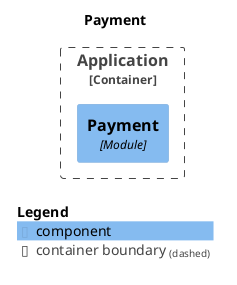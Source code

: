 @startuml
set separator none
title Payment

top to bottom direction

!include <C4/C4>
!include <C4/C4_Context>
!include <C4/C4_Component>

Container_Boundary("Application.Application_boundary", "Application", $tags="") {
  Component(Application.Application.Payment, "Payment", $techn="Module", $descr="", $tags="", $link="")
}


SHOW_LEGEND(true)
@enduml